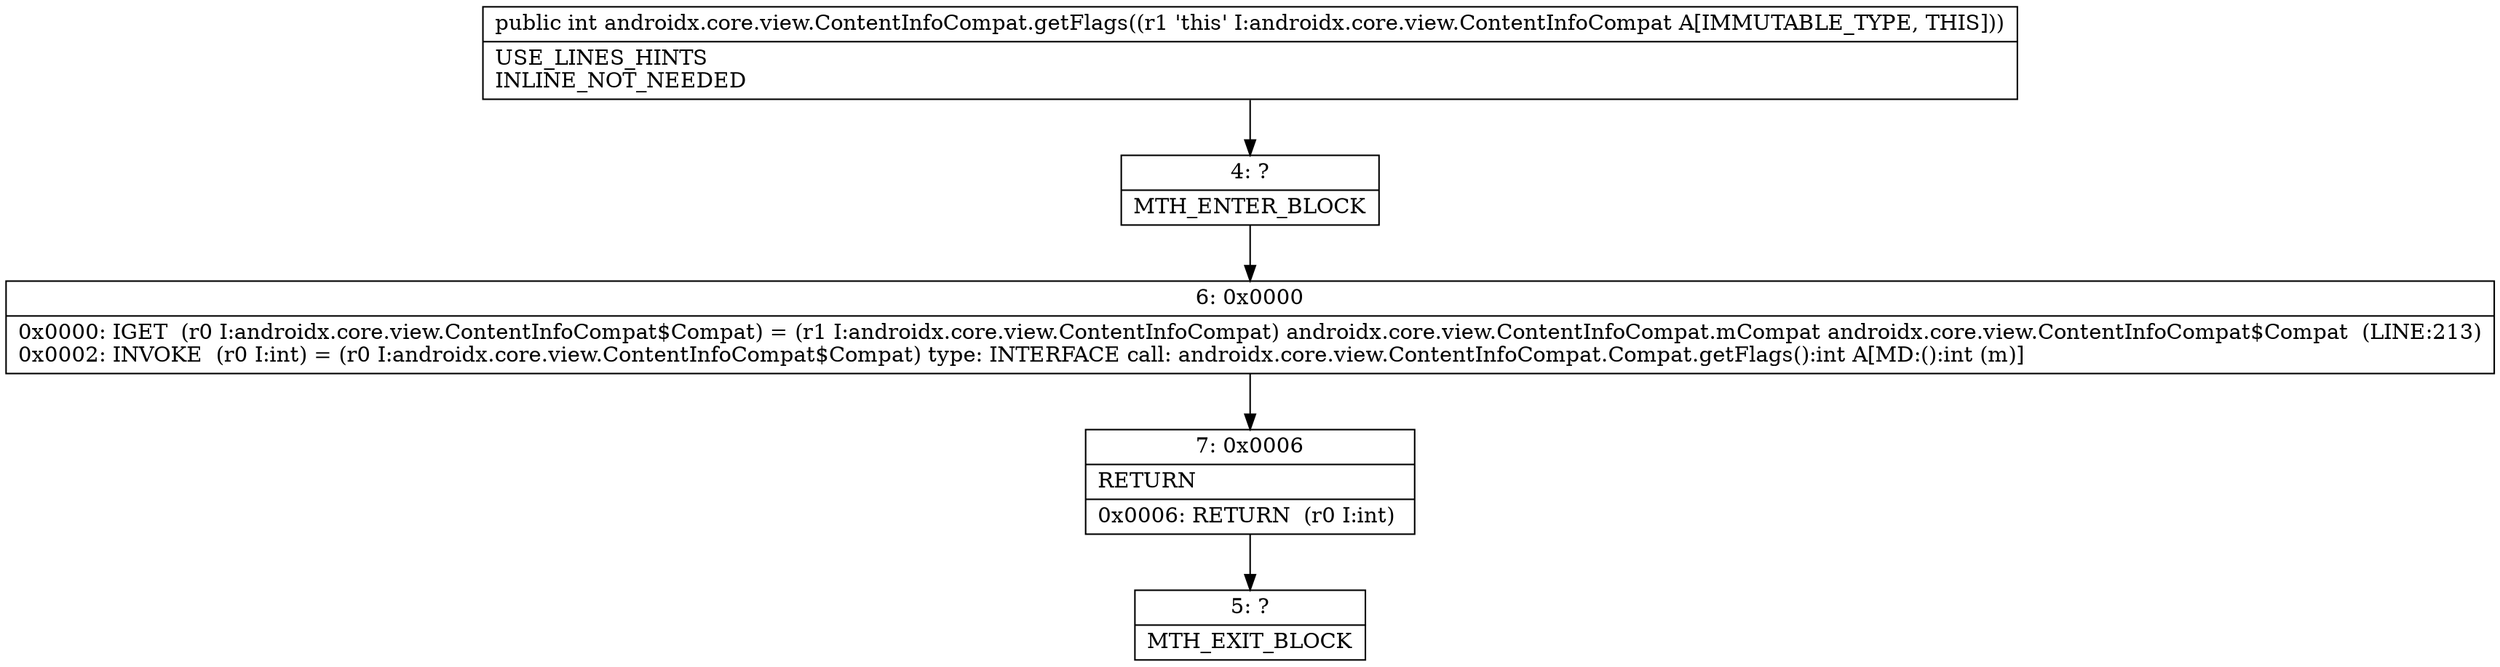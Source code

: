 digraph "CFG forandroidx.core.view.ContentInfoCompat.getFlags()I" {
Node_4 [shape=record,label="{4\:\ ?|MTH_ENTER_BLOCK\l}"];
Node_6 [shape=record,label="{6\:\ 0x0000|0x0000: IGET  (r0 I:androidx.core.view.ContentInfoCompat$Compat) = (r1 I:androidx.core.view.ContentInfoCompat) androidx.core.view.ContentInfoCompat.mCompat androidx.core.view.ContentInfoCompat$Compat  (LINE:213)\l0x0002: INVOKE  (r0 I:int) = (r0 I:androidx.core.view.ContentInfoCompat$Compat) type: INTERFACE call: androidx.core.view.ContentInfoCompat.Compat.getFlags():int A[MD:():int (m)]\l}"];
Node_7 [shape=record,label="{7\:\ 0x0006|RETURN\l|0x0006: RETURN  (r0 I:int) \l}"];
Node_5 [shape=record,label="{5\:\ ?|MTH_EXIT_BLOCK\l}"];
MethodNode[shape=record,label="{public int androidx.core.view.ContentInfoCompat.getFlags((r1 'this' I:androidx.core.view.ContentInfoCompat A[IMMUTABLE_TYPE, THIS]))  | USE_LINES_HINTS\lINLINE_NOT_NEEDED\l}"];
MethodNode -> Node_4;Node_4 -> Node_6;
Node_6 -> Node_7;
Node_7 -> Node_5;
}

